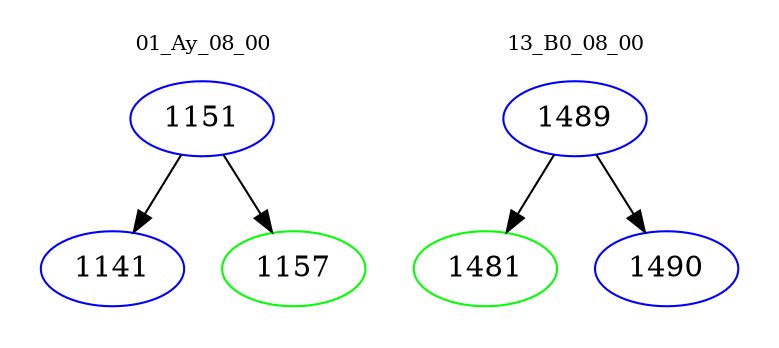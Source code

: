 digraph{
subgraph cluster_0 {
color = white
label = "01_Ay_08_00";
fontsize=10;
T0_1151 [label="1151", color="blue"]
T0_1151 -> T0_1141 [color="black"]
T0_1141 [label="1141", color="blue"]
T0_1151 -> T0_1157 [color="black"]
T0_1157 [label="1157", color="green"]
}
subgraph cluster_1 {
color = white
label = "13_B0_08_00";
fontsize=10;
T1_1489 [label="1489", color="blue"]
T1_1489 -> T1_1481 [color="black"]
T1_1481 [label="1481", color="green"]
T1_1489 -> T1_1490 [color="black"]
T1_1490 [label="1490", color="blue"]
}
}
